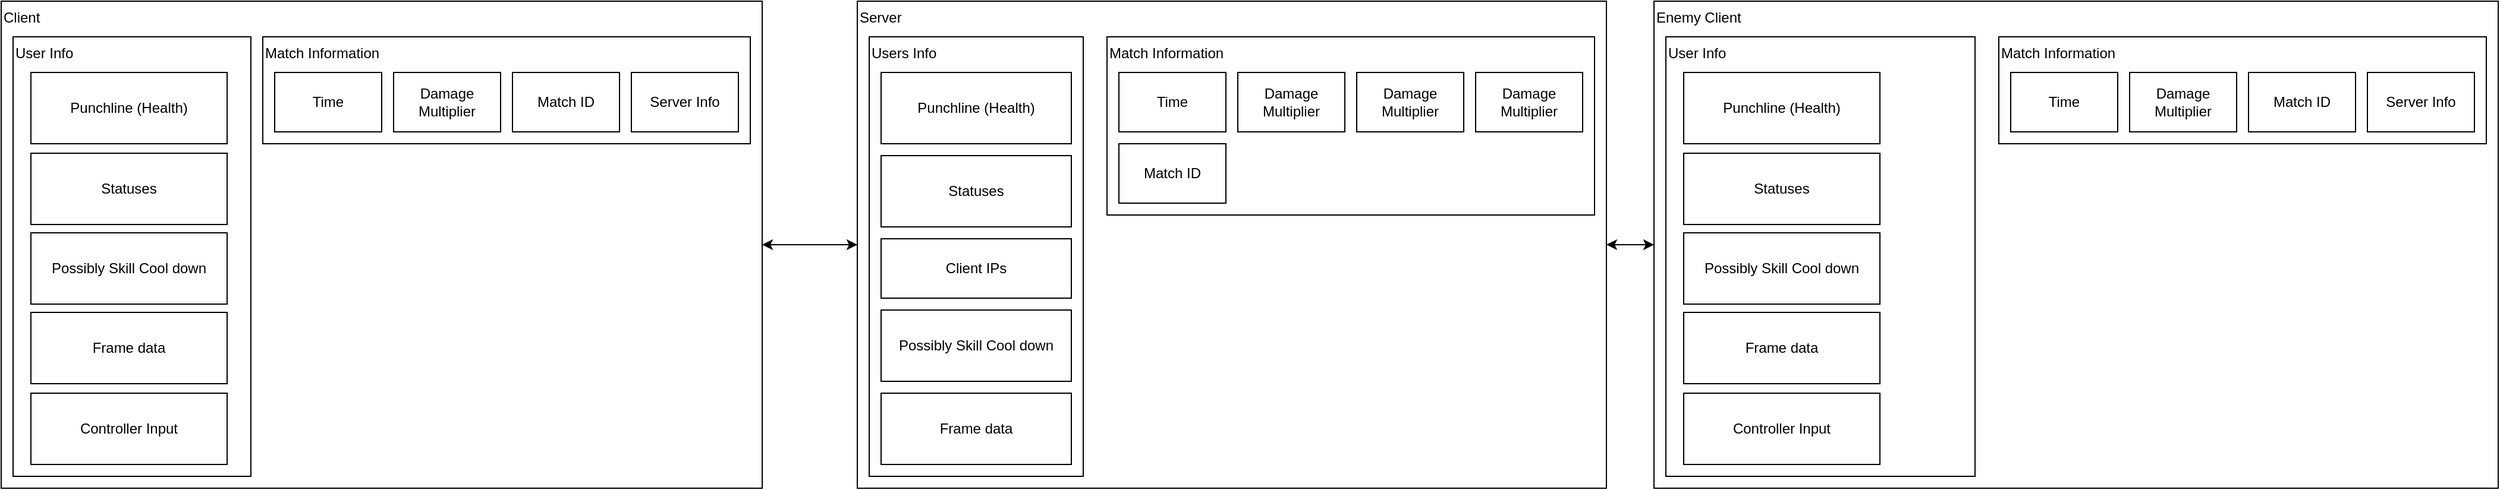 <mxfile version="24.8.2">
  <diagram name="Page-1" id="srzAFA5wGK1bmv_tZhzp">
    <mxGraphModel dx="1527" dy="367" grid="1" gridSize="10" guides="1" tooltips="1" connect="1" arrows="1" fold="1" page="1" pageScale="1" pageWidth="850" pageHeight="1100" math="0" shadow="0">
      <root>
        <mxCell id="0" />
        <mxCell id="1" parent="0" />
        <mxCell id="s5zvkutuZv6NkAI-lQkc-19" style="edgeStyle=orthogonalEdgeStyle;rounded=0;orthogonalLoop=1;jettySize=auto;html=1;entryX=0;entryY=0.5;entryDx=0;entryDy=0;" parent="1" source="s5zvkutuZv6NkAI-lQkc-2" target="s5zvkutuZv6NkAI-lQkc-4" edge="1">
          <mxGeometry relative="1" as="geometry" />
        </mxCell>
        <mxCell id="s5zvkutuZv6NkAI-lQkc-2" value="&lt;div&gt;Client&lt;br&gt;&lt;/div&gt;" style="rounded=0;whiteSpace=wrap;html=1;align=left;verticalAlign=top;" parent="1" vertex="1">
          <mxGeometry x="-400" y="80" width="640" height="410" as="geometry" />
        </mxCell>
        <mxCell id="s5zvkutuZv6NkAI-lQkc-18" style="edgeStyle=orthogonalEdgeStyle;rounded=0;orthogonalLoop=1;jettySize=auto;html=1;entryX=1;entryY=0.5;entryDx=0;entryDy=0;" parent="1" source="s5zvkutuZv6NkAI-lQkc-4" target="s5zvkutuZv6NkAI-lQkc-2" edge="1">
          <mxGeometry relative="1" as="geometry" />
        </mxCell>
        <mxCell id="PGD4OHQLuH6NylFqRZVx-45" style="edgeStyle=orthogonalEdgeStyle;rounded=0;orthogonalLoop=1;jettySize=auto;html=1;entryX=0;entryY=0.5;entryDx=0;entryDy=0;startArrow=classic;startFill=1;" edge="1" parent="1" source="s5zvkutuZv6NkAI-lQkc-4" target="s5zvkutuZv6NkAI-lQkc-34">
          <mxGeometry relative="1" as="geometry" />
        </mxCell>
        <mxCell id="s5zvkutuZv6NkAI-lQkc-4" value="Server" style="rounded=0;whiteSpace=wrap;html=1;align=left;verticalAlign=top;" parent="1" vertex="1">
          <mxGeometry x="320" y="80" width="630" height="410" as="geometry" />
        </mxCell>
        <mxCell id="s5zvkutuZv6NkAI-lQkc-5" value="&lt;div align=&quot;left&quot;&gt;Users Info&lt;/div&gt;" style="rounded=0;whiteSpace=wrap;html=1;align=left;verticalAlign=top;" parent="1" vertex="1">
          <mxGeometry x="330" y="110" width="180" height="370" as="geometry" />
        </mxCell>
        <mxCell id="s5zvkutuZv6NkAI-lQkc-6" value="Punchline (Health)" style="rounded=0;whiteSpace=wrap;html=1;" parent="1" vertex="1">
          <mxGeometry x="340" y="140" width="160" height="60" as="geometry" />
        </mxCell>
        <mxCell id="s5zvkutuZv6NkAI-lQkc-7" value="Statuses" style="rounded=0;whiteSpace=wrap;html=1;" parent="1" vertex="1">
          <mxGeometry x="340" y="210" width="160" height="60" as="geometry" />
        </mxCell>
        <mxCell id="s5zvkutuZv6NkAI-lQkc-8" value="&lt;div&gt;Match Information&lt;br&gt;&lt;/div&gt;" style="rounded=0;whiteSpace=wrap;html=1;align=left;verticalAlign=top;" parent="1" vertex="1">
          <mxGeometry x="530" y="110" width="410" height="150" as="geometry" />
        </mxCell>
        <mxCell id="s5zvkutuZv6NkAI-lQkc-9" value="Time" style="rounded=0;whiteSpace=wrap;html=1;" parent="1" vertex="1">
          <mxGeometry x="540" y="140" width="90" height="50" as="geometry" />
        </mxCell>
        <mxCell id="s5zvkutuZv6NkAI-lQkc-10" value="Damage Multiplier" style="rounded=0;whiteSpace=wrap;html=1;" parent="1" vertex="1">
          <mxGeometry x="640" y="140" width="90" height="50" as="geometry" />
        </mxCell>
        <mxCell id="s5zvkutuZv6NkAI-lQkc-11" value="Damage Multiplier" style="rounded=0;whiteSpace=wrap;html=1;" parent="1" vertex="1">
          <mxGeometry x="740" y="140" width="90" height="50" as="geometry" />
        </mxCell>
        <mxCell id="s5zvkutuZv6NkAI-lQkc-12" value="Damage Multiplier" style="rounded=0;whiteSpace=wrap;html=1;" parent="1" vertex="1">
          <mxGeometry x="840" y="140" width="90" height="50" as="geometry" />
        </mxCell>
        <mxCell id="s5zvkutuZv6NkAI-lQkc-13" value="Client IPs" style="rounded=0;whiteSpace=wrap;html=1;" parent="1" vertex="1">
          <mxGeometry x="340" y="280" width="160" height="50" as="geometry" />
        </mxCell>
        <mxCell id="s5zvkutuZv6NkAI-lQkc-14" value="Match ID" style="rounded=0;whiteSpace=wrap;html=1;" parent="1" vertex="1">
          <mxGeometry x="540" y="200" width="90" height="50" as="geometry" />
        </mxCell>
        <mxCell id="s5zvkutuZv6NkAI-lQkc-16" value="Possibly Skill Cool down " style="rounded=0;whiteSpace=wrap;html=1;" parent="1" vertex="1">
          <mxGeometry x="340" y="340" width="160" height="60" as="geometry" />
        </mxCell>
        <mxCell id="s5zvkutuZv6NkAI-lQkc-17" value="Frame data" style="rounded=0;whiteSpace=wrap;html=1;" parent="1" vertex="1">
          <mxGeometry x="340" y="410" width="160" height="60" as="geometry" />
        </mxCell>
        <mxCell id="s5zvkutuZv6NkAI-lQkc-20" value="&lt;div align=&quot;left&quot;&gt;User Info&lt;/div&gt;" style="rounded=0;whiteSpace=wrap;html=1;align=left;verticalAlign=top;" parent="1" vertex="1">
          <mxGeometry x="-390" y="110" width="200" height="370" as="geometry" />
        </mxCell>
        <mxCell id="s5zvkutuZv6NkAI-lQkc-22" value="Punchline (Health)" style="rounded=0;whiteSpace=wrap;html=1;" parent="1" vertex="1">
          <mxGeometry x="-375" y="140" width="165" height="60" as="geometry" />
        </mxCell>
        <mxCell id="s5zvkutuZv6NkAI-lQkc-23" value="Statuses" style="rounded=0;whiteSpace=wrap;html=1;" parent="1" vertex="1">
          <mxGeometry x="-375" y="208" width="165" height="60" as="geometry" />
        </mxCell>
        <mxCell id="s5zvkutuZv6NkAI-lQkc-25" value="Possibly Skill Cool down " style="rounded=0;whiteSpace=wrap;html=1;" parent="1" vertex="1">
          <mxGeometry x="-375" y="275" width="165" height="60" as="geometry" />
        </mxCell>
        <mxCell id="s5zvkutuZv6NkAI-lQkc-26" value="Frame data" style="rounded=0;whiteSpace=wrap;html=1;" parent="1" vertex="1">
          <mxGeometry x="-375" y="342" width="165" height="60" as="geometry" />
        </mxCell>
        <mxCell id="s5zvkutuZv6NkAI-lQkc-27" value="&lt;div&gt;Match Information&lt;br&gt;&lt;/div&gt;" style="rounded=0;whiteSpace=wrap;html=1;align=left;verticalAlign=top;" parent="1" vertex="1">
          <mxGeometry x="-180" y="110" width="410" height="90" as="geometry" />
        </mxCell>
        <mxCell id="s5zvkutuZv6NkAI-lQkc-28" value="Time" style="rounded=0;whiteSpace=wrap;html=1;" parent="1" vertex="1">
          <mxGeometry x="-170" y="140" width="90" height="50" as="geometry" />
        </mxCell>
        <mxCell id="s5zvkutuZv6NkAI-lQkc-29" value="Damage Multiplier" style="rounded=0;whiteSpace=wrap;html=1;" parent="1" vertex="1">
          <mxGeometry x="-70" y="140" width="90" height="50" as="geometry" />
        </mxCell>
        <mxCell id="s5zvkutuZv6NkAI-lQkc-30" value="Match ID" style="rounded=0;whiteSpace=wrap;html=1;" parent="1" vertex="1">
          <mxGeometry x="30" y="140" width="90" height="50" as="geometry" />
        </mxCell>
        <mxCell id="s5zvkutuZv6NkAI-lQkc-31" value="Server Info" style="rounded=0;whiteSpace=wrap;html=1;" parent="1" vertex="1">
          <mxGeometry x="130" y="140" width="90" height="50" as="geometry" />
        </mxCell>
        <mxCell id="s5zvkutuZv6NkAI-lQkc-32" value="Controller Input" style="rounded=0;whiteSpace=wrap;html=1;" parent="1" vertex="1">
          <mxGeometry x="-375" y="410" width="165" height="60" as="geometry" />
        </mxCell>
        <mxCell id="s5zvkutuZv6NkAI-lQkc-34" value="Enemy Client" style="rounded=0;whiteSpace=wrap;html=1;align=left;verticalAlign=top;" parent="1" vertex="1">
          <mxGeometry x="990" y="80" width="710" height="410" as="geometry" />
        </mxCell>
        <mxCell id="PGD4OHQLuH6NylFqRZVx-34" value="&lt;div align=&quot;left&quot;&gt;User Info&lt;/div&gt;" style="rounded=0;whiteSpace=wrap;html=1;align=left;verticalAlign=top;" vertex="1" parent="1">
          <mxGeometry x="1000" y="110" width="260" height="370" as="geometry" />
        </mxCell>
        <mxCell id="PGD4OHQLuH6NylFqRZVx-35" value="Punchline (Health)" style="rounded=0;whiteSpace=wrap;html=1;" vertex="1" parent="1">
          <mxGeometry x="1015" y="140" width="165" height="60" as="geometry" />
        </mxCell>
        <mxCell id="PGD4OHQLuH6NylFqRZVx-36" value="Statuses" style="rounded=0;whiteSpace=wrap;html=1;" vertex="1" parent="1">
          <mxGeometry x="1015" y="208" width="165" height="60" as="geometry" />
        </mxCell>
        <mxCell id="PGD4OHQLuH6NylFqRZVx-37" value="Possibly Skill Cool down " style="rounded=0;whiteSpace=wrap;html=1;" vertex="1" parent="1">
          <mxGeometry x="1015" y="275" width="165" height="60" as="geometry" />
        </mxCell>
        <mxCell id="PGD4OHQLuH6NylFqRZVx-38" value="Frame data" style="rounded=0;whiteSpace=wrap;html=1;" vertex="1" parent="1">
          <mxGeometry x="1015" y="342" width="165" height="60" as="geometry" />
        </mxCell>
        <mxCell id="PGD4OHQLuH6NylFqRZVx-39" value="&lt;div&gt;Match Information&lt;br&gt;&lt;/div&gt;" style="rounded=0;whiteSpace=wrap;html=1;align=left;verticalAlign=top;" vertex="1" parent="1">
          <mxGeometry x="1280" y="110" width="410" height="90" as="geometry" />
        </mxCell>
        <mxCell id="PGD4OHQLuH6NylFqRZVx-40" value="Time" style="rounded=0;whiteSpace=wrap;html=1;" vertex="1" parent="1">
          <mxGeometry x="1290" y="140" width="90" height="50" as="geometry" />
        </mxCell>
        <mxCell id="PGD4OHQLuH6NylFqRZVx-41" value="Damage Multiplier" style="rounded=0;whiteSpace=wrap;html=1;" vertex="1" parent="1">
          <mxGeometry x="1390" y="140" width="90" height="50" as="geometry" />
        </mxCell>
        <mxCell id="PGD4OHQLuH6NylFqRZVx-42" value="Match ID" style="rounded=0;whiteSpace=wrap;html=1;" vertex="1" parent="1">
          <mxGeometry x="1490" y="140" width="90" height="50" as="geometry" />
        </mxCell>
        <mxCell id="PGD4OHQLuH6NylFqRZVx-43" value="Server Info" style="rounded=0;whiteSpace=wrap;html=1;" vertex="1" parent="1">
          <mxGeometry x="1590" y="140" width="90" height="50" as="geometry" />
        </mxCell>
        <mxCell id="PGD4OHQLuH6NylFqRZVx-44" value="Controller Input" style="rounded=0;whiteSpace=wrap;html=1;" vertex="1" parent="1">
          <mxGeometry x="1015" y="410" width="165" height="60" as="geometry" />
        </mxCell>
      </root>
    </mxGraphModel>
  </diagram>
</mxfile>
